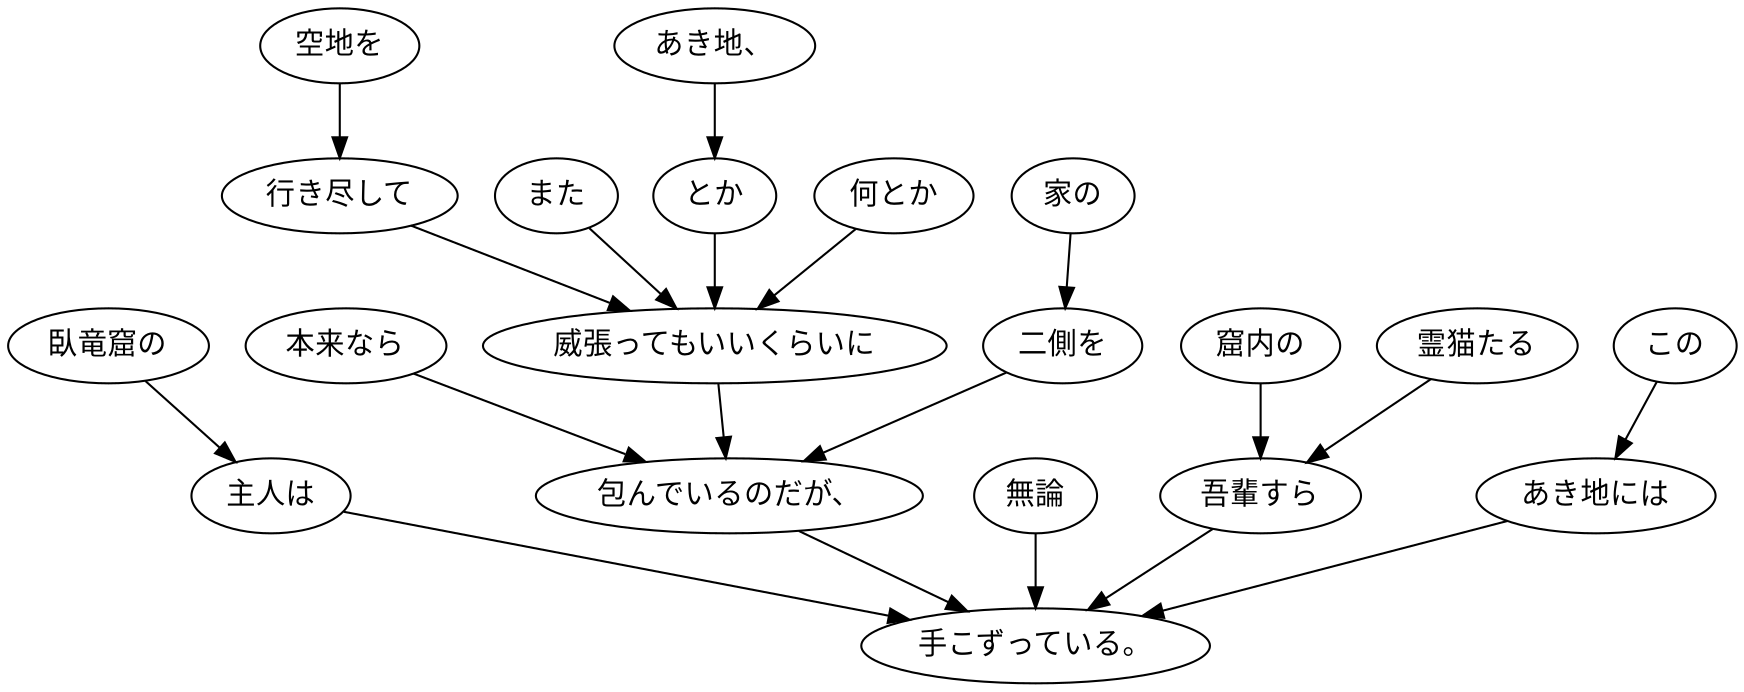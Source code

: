 digraph graph4678 {
	node0 [label="本来なら"];
	node1 [label="空地を"];
	node2 [label="行き尽して"];
	node3 [label="また"];
	node4 [label="あき地、"];
	node5 [label="とか"];
	node6 [label="何とか"];
	node7 [label="威張ってもいいくらいに"];
	node8 [label="家の"];
	node9 [label="二側を"];
	node10 [label="包んでいるのだが、"];
	node11 [label="臥竜窟の"];
	node12 [label="主人は"];
	node13 [label="無論"];
	node14 [label="窟内の"];
	node15 [label="霊猫たる"];
	node16 [label="吾輩すら"];
	node17 [label="この"];
	node18 [label="あき地には"];
	node19 [label="手こずっている。"];
	node0 -> node10;
	node1 -> node2;
	node2 -> node7;
	node3 -> node7;
	node4 -> node5;
	node5 -> node7;
	node6 -> node7;
	node7 -> node10;
	node8 -> node9;
	node9 -> node10;
	node10 -> node19;
	node11 -> node12;
	node12 -> node19;
	node13 -> node19;
	node14 -> node16;
	node15 -> node16;
	node16 -> node19;
	node17 -> node18;
	node18 -> node19;
}
